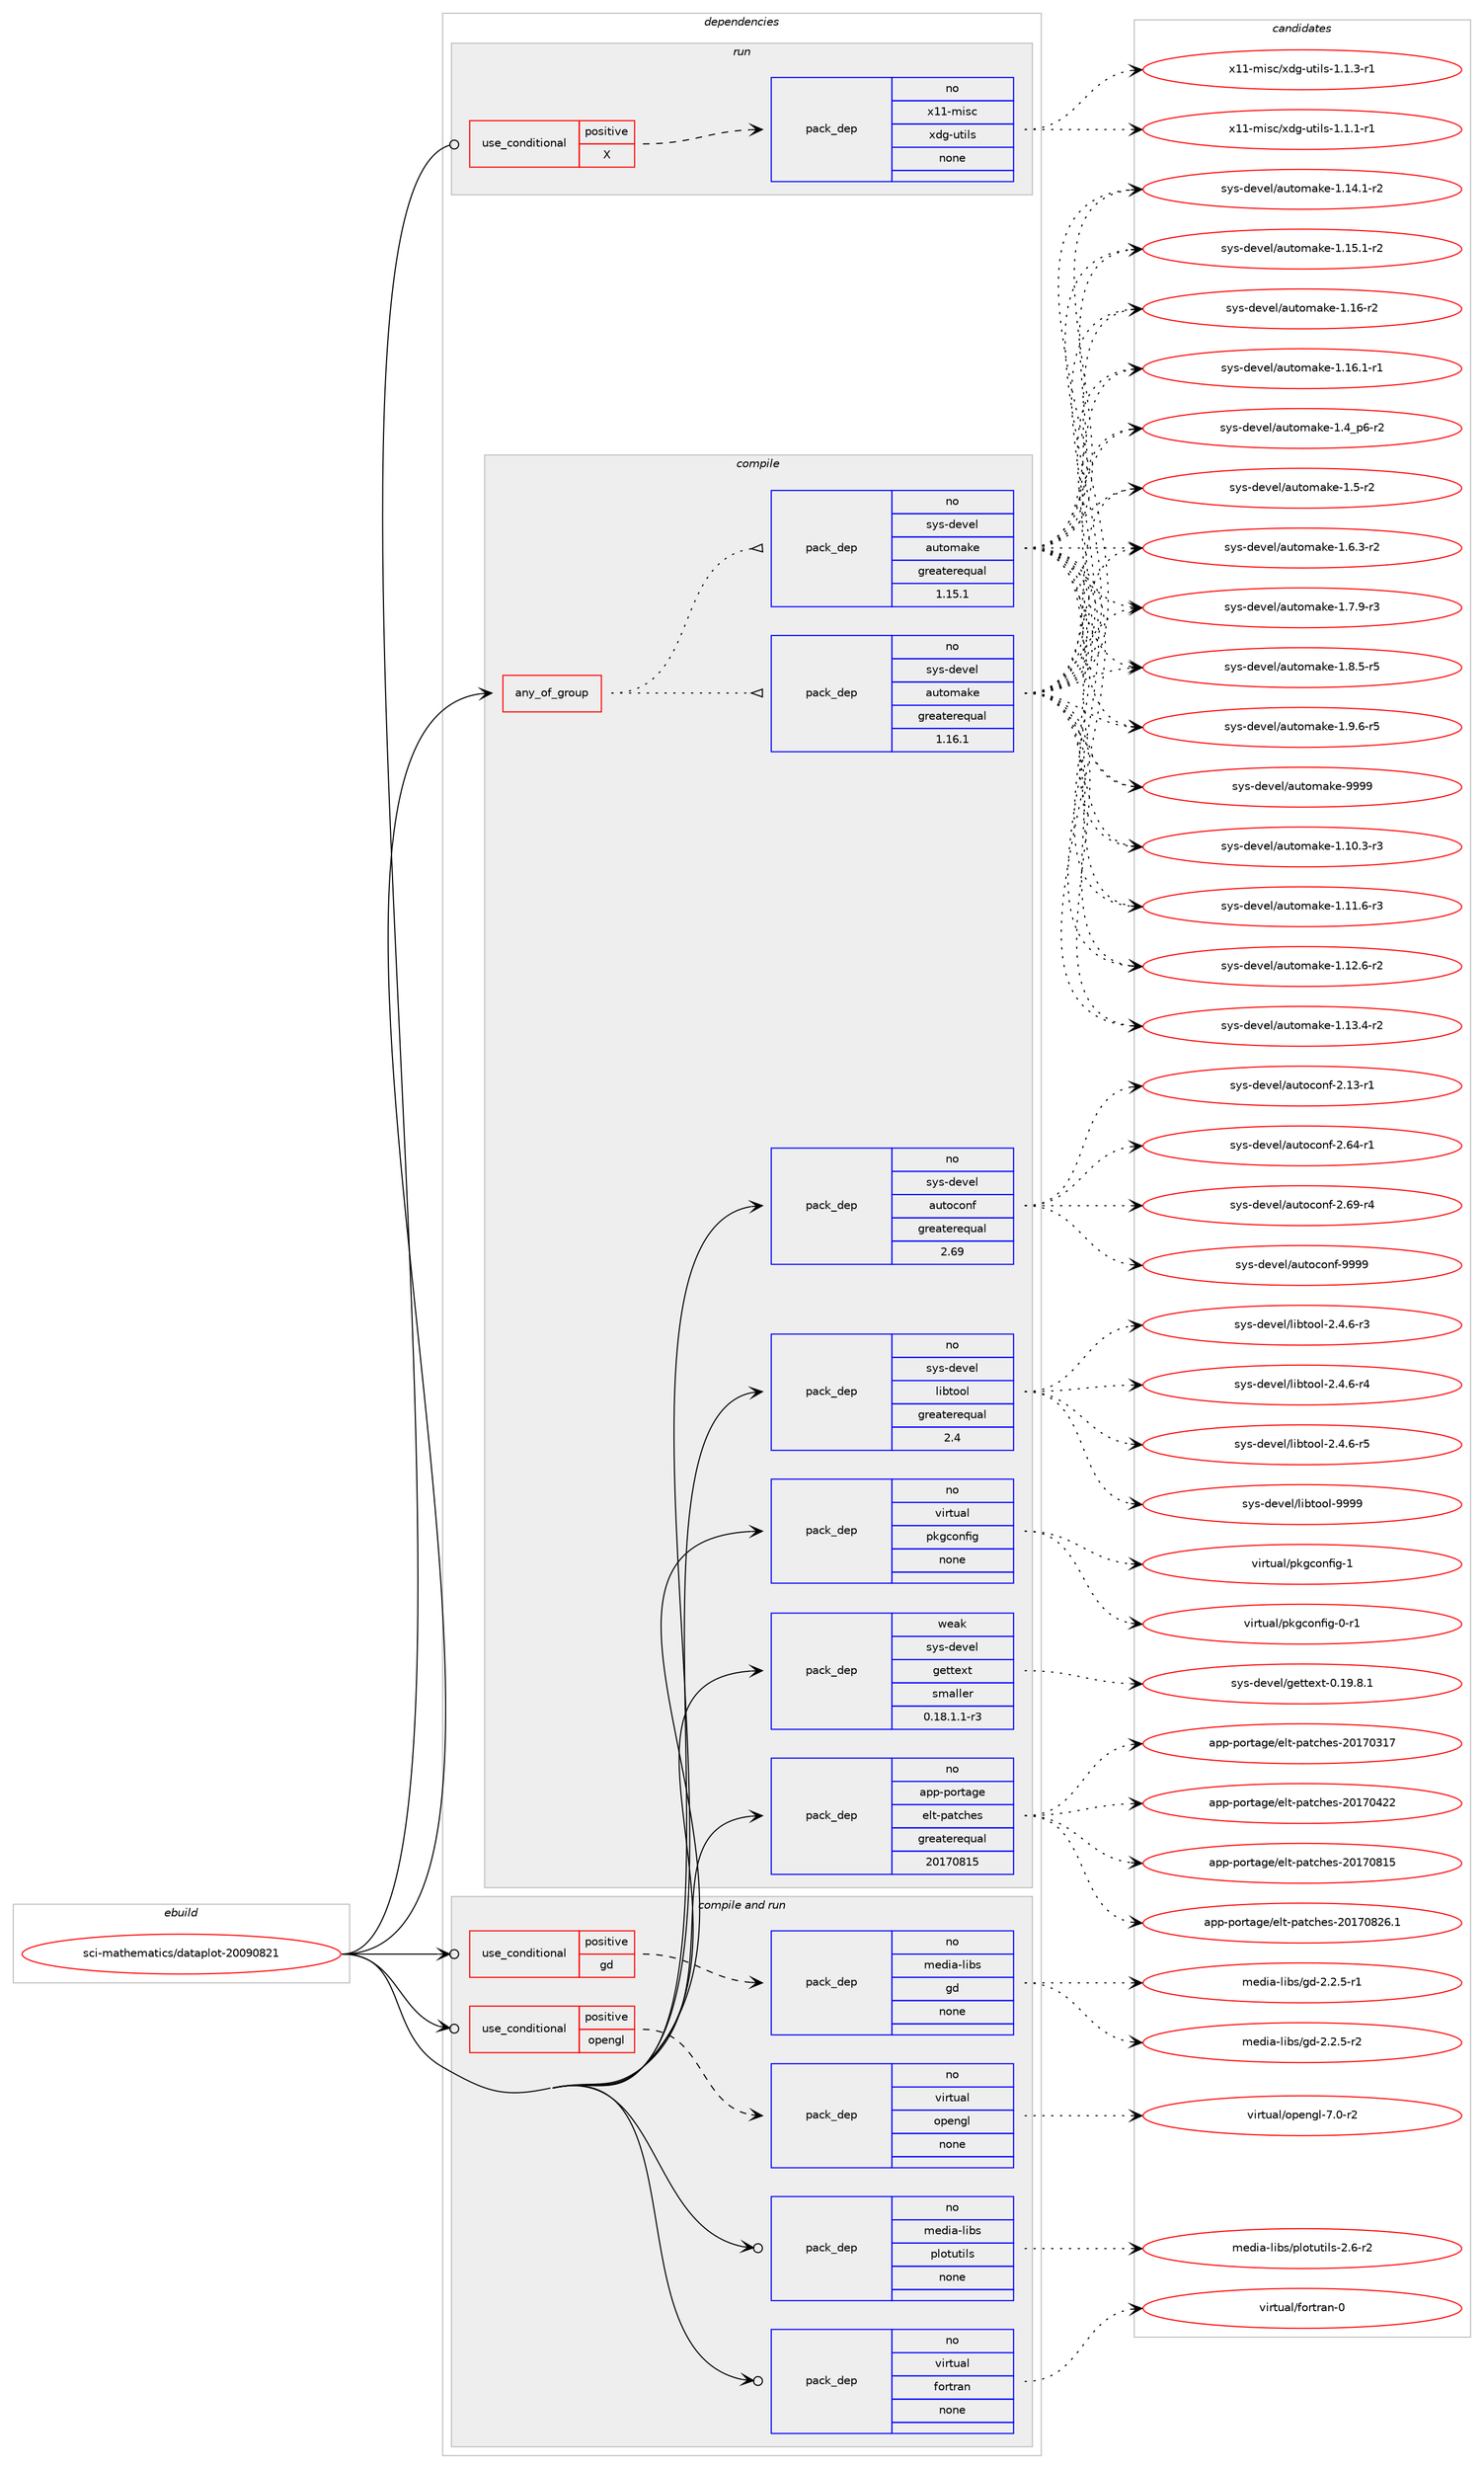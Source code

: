 digraph prolog {

# *************
# Graph options
# *************

newrank=true;
concentrate=true;
compound=true;
graph [rankdir=LR,fontname=Helvetica,fontsize=10,ranksep=1.5];#, ranksep=2.5, nodesep=0.2];
edge  [arrowhead=vee];
node  [fontname=Helvetica,fontsize=10];

# **********
# The ebuild
# **********

subgraph cluster_leftcol {
color=gray;
rank=same;
label=<<i>ebuild</i>>;
id [label="sci-mathematics/dataplot-20090821", color=red, width=4, href="../sci-mathematics/dataplot-20090821.svg"];
}

# ****************
# The dependencies
# ****************

subgraph cluster_midcol {
color=gray;
label=<<i>dependencies</i>>;
subgraph cluster_compile {
fillcolor="#eeeeee";
style=filled;
label=<<i>compile</i>>;
subgraph any26976 {
dependency1697950 [label=<<TABLE BORDER="0" CELLBORDER="1" CELLSPACING="0" CELLPADDING="4"><TR><TD CELLPADDING="10">any_of_group</TD></TR></TABLE>>, shape=none, color=red];subgraph pack1215675 {
dependency1697951 [label=<<TABLE BORDER="0" CELLBORDER="1" CELLSPACING="0" CELLPADDING="4" WIDTH="220"><TR><TD ROWSPAN="6" CELLPADDING="30">pack_dep</TD></TR><TR><TD WIDTH="110">no</TD></TR><TR><TD>sys-devel</TD></TR><TR><TD>automake</TD></TR><TR><TD>greaterequal</TD></TR><TR><TD>1.16.1</TD></TR></TABLE>>, shape=none, color=blue];
}
dependency1697950:e -> dependency1697951:w [weight=20,style="dotted",arrowhead="oinv"];
subgraph pack1215676 {
dependency1697952 [label=<<TABLE BORDER="0" CELLBORDER="1" CELLSPACING="0" CELLPADDING="4" WIDTH="220"><TR><TD ROWSPAN="6" CELLPADDING="30">pack_dep</TD></TR><TR><TD WIDTH="110">no</TD></TR><TR><TD>sys-devel</TD></TR><TR><TD>automake</TD></TR><TR><TD>greaterequal</TD></TR><TR><TD>1.15.1</TD></TR></TABLE>>, shape=none, color=blue];
}
dependency1697950:e -> dependency1697952:w [weight=20,style="dotted",arrowhead="oinv"];
}
id:e -> dependency1697950:w [weight=20,style="solid",arrowhead="vee"];
subgraph pack1215677 {
dependency1697953 [label=<<TABLE BORDER="0" CELLBORDER="1" CELLSPACING="0" CELLPADDING="4" WIDTH="220"><TR><TD ROWSPAN="6" CELLPADDING="30">pack_dep</TD></TR><TR><TD WIDTH="110">no</TD></TR><TR><TD>app-portage</TD></TR><TR><TD>elt-patches</TD></TR><TR><TD>greaterequal</TD></TR><TR><TD>20170815</TD></TR></TABLE>>, shape=none, color=blue];
}
id:e -> dependency1697953:w [weight=20,style="solid",arrowhead="vee"];
subgraph pack1215678 {
dependency1697954 [label=<<TABLE BORDER="0" CELLBORDER="1" CELLSPACING="0" CELLPADDING="4" WIDTH="220"><TR><TD ROWSPAN="6" CELLPADDING="30">pack_dep</TD></TR><TR><TD WIDTH="110">no</TD></TR><TR><TD>sys-devel</TD></TR><TR><TD>autoconf</TD></TR><TR><TD>greaterequal</TD></TR><TR><TD>2.69</TD></TR></TABLE>>, shape=none, color=blue];
}
id:e -> dependency1697954:w [weight=20,style="solid",arrowhead="vee"];
subgraph pack1215679 {
dependency1697955 [label=<<TABLE BORDER="0" CELLBORDER="1" CELLSPACING="0" CELLPADDING="4" WIDTH="220"><TR><TD ROWSPAN="6" CELLPADDING="30">pack_dep</TD></TR><TR><TD WIDTH="110">no</TD></TR><TR><TD>sys-devel</TD></TR><TR><TD>libtool</TD></TR><TR><TD>greaterequal</TD></TR><TR><TD>2.4</TD></TR></TABLE>>, shape=none, color=blue];
}
id:e -> dependency1697955:w [weight=20,style="solid",arrowhead="vee"];
subgraph pack1215680 {
dependency1697956 [label=<<TABLE BORDER="0" CELLBORDER="1" CELLSPACING="0" CELLPADDING="4" WIDTH="220"><TR><TD ROWSPAN="6" CELLPADDING="30">pack_dep</TD></TR><TR><TD WIDTH="110">no</TD></TR><TR><TD>virtual</TD></TR><TR><TD>pkgconfig</TD></TR><TR><TD>none</TD></TR><TR><TD></TD></TR></TABLE>>, shape=none, color=blue];
}
id:e -> dependency1697956:w [weight=20,style="solid",arrowhead="vee"];
subgraph pack1215681 {
dependency1697957 [label=<<TABLE BORDER="0" CELLBORDER="1" CELLSPACING="0" CELLPADDING="4" WIDTH="220"><TR><TD ROWSPAN="6" CELLPADDING="30">pack_dep</TD></TR><TR><TD WIDTH="110">weak</TD></TR><TR><TD>sys-devel</TD></TR><TR><TD>gettext</TD></TR><TR><TD>smaller</TD></TR><TR><TD>0.18.1.1-r3</TD></TR></TABLE>>, shape=none, color=blue];
}
id:e -> dependency1697957:w [weight=20,style="solid",arrowhead="vee"];
}
subgraph cluster_compileandrun {
fillcolor="#eeeeee";
style=filled;
label=<<i>compile and run</i>>;
subgraph cond454447 {
dependency1697958 [label=<<TABLE BORDER="0" CELLBORDER="1" CELLSPACING="0" CELLPADDING="4"><TR><TD ROWSPAN="3" CELLPADDING="10">use_conditional</TD></TR><TR><TD>positive</TD></TR><TR><TD>gd</TD></TR></TABLE>>, shape=none, color=red];
subgraph pack1215682 {
dependency1697959 [label=<<TABLE BORDER="0" CELLBORDER="1" CELLSPACING="0" CELLPADDING="4" WIDTH="220"><TR><TD ROWSPAN="6" CELLPADDING="30">pack_dep</TD></TR><TR><TD WIDTH="110">no</TD></TR><TR><TD>media-libs</TD></TR><TR><TD>gd</TD></TR><TR><TD>none</TD></TR><TR><TD></TD></TR></TABLE>>, shape=none, color=blue];
}
dependency1697958:e -> dependency1697959:w [weight=20,style="dashed",arrowhead="vee"];
}
id:e -> dependency1697958:w [weight=20,style="solid",arrowhead="odotvee"];
subgraph cond454448 {
dependency1697960 [label=<<TABLE BORDER="0" CELLBORDER="1" CELLSPACING="0" CELLPADDING="4"><TR><TD ROWSPAN="3" CELLPADDING="10">use_conditional</TD></TR><TR><TD>positive</TD></TR><TR><TD>opengl</TD></TR></TABLE>>, shape=none, color=red];
subgraph pack1215683 {
dependency1697961 [label=<<TABLE BORDER="0" CELLBORDER="1" CELLSPACING="0" CELLPADDING="4" WIDTH="220"><TR><TD ROWSPAN="6" CELLPADDING="30">pack_dep</TD></TR><TR><TD WIDTH="110">no</TD></TR><TR><TD>virtual</TD></TR><TR><TD>opengl</TD></TR><TR><TD>none</TD></TR><TR><TD></TD></TR></TABLE>>, shape=none, color=blue];
}
dependency1697960:e -> dependency1697961:w [weight=20,style="dashed",arrowhead="vee"];
}
id:e -> dependency1697960:w [weight=20,style="solid",arrowhead="odotvee"];
subgraph pack1215684 {
dependency1697962 [label=<<TABLE BORDER="0" CELLBORDER="1" CELLSPACING="0" CELLPADDING="4" WIDTH="220"><TR><TD ROWSPAN="6" CELLPADDING="30">pack_dep</TD></TR><TR><TD WIDTH="110">no</TD></TR><TR><TD>media-libs</TD></TR><TR><TD>plotutils</TD></TR><TR><TD>none</TD></TR><TR><TD></TD></TR></TABLE>>, shape=none, color=blue];
}
id:e -> dependency1697962:w [weight=20,style="solid",arrowhead="odotvee"];
subgraph pack1215685 {
dependency1697963 [label=<<TABLE BORDER="0" CELLBORDER="1" CELLSPACING="0" CELLPADDING="4" WIDTH="220"><TR><TD ROWSPAN="6" CELLPADDING="30">pack_dep</TD></TR><TR><TD WIDTH="110">no</TD></TR><TR><TD>virtual</TD></TR><TR><TD>fortran</TD></TR><TR><TD>none</TD></TR><TR><TD></TD></TR></TABLE>>, shape=none, color=blue];
}
id:e -> dependency1697963:w [weight=20,style="solid",arrowhead="odotvee"];
}
subgraph cluster_run {
fillcolor="#eeeeee";
style=filled;
label=<<i>run</i>>;
subgraph cond454449 {
dependency1697964 [label=<<TABLE BORDER="0" CELLBORDER="1" CELLSPACING="0" CELLPADDING="4"><TR><TD ROWSPAN="3" CELLPADDING="10">use_conditional</TD></TR><TR><TD>positive</TD></TR><TR><TD>X</TD></TR></TABLE>>, shape=none, color=red];
subgraph pack1215686 {
dependency1697965 [label=<<TABLE BORDER="0" CELLBORDER="1" CELLSPACING="0" CELLPADDING="4" WIDTH="220"><TR><TD ROWSPAN="6" CELLPADDING="30">pack_dep</TD></TR><TR><TD WIDTH="110">no</TD></TR><TR><TD>x11-misc</TD></TR><TR><TD>xdg-utils</TD></TR><TR><TD>none</TD></TR><TR><TD></TD></TR></TABLE>>, shape=none, color=blue];
}
dependency1697964:e -> dependency1697965:w [weight=20,style="dashed",arrowhead="vee"];
}
id:e -> dependency1697964:w [weight=20,style="solid",arrowhead="odot"];
}
}

# **************
# The candidates
# **************

subgraph cluster_choices {
rank=same;
color=gray;
label=<<i>candidates</i>>;

subgraph choice1215675 {
color=black;
nodesep=1;
choice11512111545100101118101108479711711611110997107101454946494846514511451 [label="sys-devel/automake-1.10.3-r3", color=red, width=4,href="../sys-devel/automake-1.10.3-r3.svg"];
choice11512111545100101118101108479711711611110997107101454946494946544511451 [label="sys-devel/automake-1.11.6-r3", color=red, width=4,href="../sys-devel/automake-1.11.6-r3.svg"];
choice11512111545100101118101108479711711611110997107101454946495046544511450 [label="sys-devel/automake-1.12.6-r2", color=red, width=4,href="../sys-devel/automake-1.12.6-r2.svg"];
choice11512111545100101118101108479711711611110997107101454946495146524511450 [label="sys-devel/automake-1.13.4-r2", color=red, width=4,href="../sys-devel/automake-1.13.4-r2.svg"];
choice11512111545100101118101108479711711611110997107101454946495246494511450 [label="sys-devel/automake-1.14.1-r2", color=red, width=4,href="../sys-devel/automake-1.14.1-r2.svg"];
choice11512111545100101118101108479711711611110997107101454946495346494511450 [label="sys-devel/automake-1.15.1-r2", color=red, width=4,href="../sys-devel/automake-1.15.1-r2.svg"];
choice1151211154510010111810110847971171161111099710710145494649544511450 [label="sys-devel/automake-1.16-r2", color=red, width=4,href="../sys-devel/automake-1.16-r2.svg"];
choice11512111545100101118101108479711711611110997107101454946495446494511449 [label="sys-devel/automake-1.16.1-r1", color=red, width=4,href="../sys-devel/automake-1.16.1-r1.svg"];
choice115121115451001011181011084797117116111109971071014549465295112544511450 [label="sys-devel/automake-1.4_p6-r2", color=red, width=4,href="../sys-devel/automake-1.4_p6-r2.svg"];
choice11512111545100101118101108479711711611110997107101454946534511450 [label="sys-devel/automake-1.5-r2", color=red, width=4,href="../sys-devel/automake-1.5-r2.svg"];
choice115121115451001011181011084797117116111109971071014549465446514511450 [label="sys-devel/automake-1.6.3-r2", color=red, width=4,href="../sys-devel/automake-1.6.3-r2.svg"];
choice115121115451001011181011084797117116111109971071014549465546574511451 [label="sys-devel/automake-1.7.9-r3", color=red, width=4,href="../sys-devel/automake-1.7.9-r3.svg"];
choice115121115451001011181011084797117116111109971071014549465646534511453 [label="sys-devel/automake-1.8.5-r5", color=red, width=4,href="../sys-devel/automake-1.8.5-r5.svg"];
choice115121115451001011181011084797117116111109971071014549465746544511453 [label="sys-devel/automake-1.9.6-r5", color=red, width=4,href="../sys-devel/automake-1.9.6-r5.svg"];
choice115121115451001011181011084797117116111109971071014557575757 [label="sys-devel/automake-9999", color=red, width=4,href="../sys-devel/automake-9999.svg"];
dependency1697951:e -> choice11512111545100101118101108479711711611110997107101454946494846514511451:w [style=dotted,weight="100"];
dependency1697951:e -> choice11512111545100101118101108479711711611110997107101454946494946544511451:w [style=dotted,weight="100"];
dependency1697951:e -> choice11512111545100101118101108479711711611110997107101454946495046544511450:w [style=dotted,weight="100"];
dependency1697951:e -> choice11512111545100101118101108479711711611110997107101454946495146524511450:w [style=dotted,weight="100"];
dependency1697951:e -> choice11512111545100101118101108479711711611110997107101454946495246494511450:w [style=dotted,weight="100"];
dependency1697951:e -> choice11512111545100101118101108479711711611110997107101454946495346494511450:w [style=dotted,weight="100"];
dependency1697951:e -> choice1151211154510010111810110847971171161111099710710145494649544511450:w [style=dotted,weight="100"];
dependency1697951:e -> choice11512111545100101118101108479711711611110997107101454946495446494511449:w [style=dotted,weight="100"];
dependency1697951:e -> choice115121115451001011181011084797117116111109971071014549465295112544511450:w [style=dotted,weight="100"];
dependency1697951:e -> choice11512111545100101118101108479711711611110997107101454946534511450:w [style=dotted,weight="100"];
dependency1697951:e -> choice115121115451001011181011084797117116111109971071014549465446514511450:w [style=dotted,weight="100"];
dependency1697951:e -> choice115121115451001011181011084797117116111109971071014549465546574511451:w [style=dotted,weight="100"];
dependency1697951:e -> choice115121115451001011181011084797117116111109971071014549465646534511453:w [style=dotted,weight="100"];
dependency1697951:e -> choice115121115451001011181011084797117116111109971071014549465746544511453:w [style=dotted,weight="100"];
dependency1697951:e -> choice115121115451001011181011084797117116111109971071014557575757:w [style=dotted,weight="100"];
}
subgraph choice1215676 {
color=black;
nodesep=1;
choice11512111545100101118101108479711711611110997107101454946494846514511451 [label="sys-devel/automake-1.10.3-r3", color=red, width=4,href="../sys-devel/automake-1.10.3-r3.svg"];
choice11512111545100101118101108479711711611110997107101454946494946544511451 [label="sys-devel/automake-1.11.6-r3", color=red, width=4,href="../sys-devel/automake-1.11.6-r3.svg"];
choice11512111545100101118101108479711711611110997107101454946495046544511450 [label="sys-devel/automake-1.12.6-r2", color=red, width=4,href="../sys-devel/automake-1.12.6-r2.svg"];
choice11512111545100101118101108479711711611110997107101454946495146524511450 [label="sys-devel/automake-1.13.4-r2", color=red, width=4,href="../sys-devel/automake-1.13.4-r2.svg"];
choice11512111545100101118101108479711711611110997107101454946495246494511450 [label="sys-devel/automake-1.14.1-r2", color=red, width=4,href="../sys-devel/automake-1.14.1-r2.svg"];
choice11512111545100101118101108479711711611110997107101454946495346494511450 [label="sys-devel/automake-1.15.1-r2", color=red, width=4,href="../sys-devel/automake-1.15.1-r2.svg"];
choice1151211154510010111810110847971171161111099710710145494649544511450 [label="sys-devel/automake-1.16-r2", color=red, width=4,href="../sys-devel/automake-1.16-r2.svg"];
choice11512111545100101118101108479711711611110997107101454946495446494511449 [label="sys-devel/automake-1.16.1-r1", color=red, width=4,href="../sys-devel/automake-1.16.1-r1.svg"];
choice115121115451001011181011084797117116111109971071014549465295112544511450 [label="sys-devel/automake-1.4_p6-r2", color=red, width=4,href="../sys-devel/automake-1.4_p6-r2.svg"];
choice11512111545100101118101108479711711611110997107101454946534511450 [label="sys-devel/automake-1.5-r2", color=red, width=4,href="../sys-devel/automake-1.5-r2.svg"];
choice115121115451001011181011084797117116111109971071014549465446514511450 [label="sys-devel/automake-1.6.3-r2", color=red, width=4,href="../sys-devel/automake-1.6.3-r2.svg"];
choice115121115451001011181011084797117116111109971071014549465546574511451 [label="sys-devel/automake-1.7.9-r3", color=red, width=4,href="../sys-devel/automake-1.7.9-r3.svg"];
choice115121115451001011181011084797117116111109971071014549465646534511453 [label="sys-devel/automake-1.8.5-r5", color=red, width=4,href="../sys-devel/automake-1.8.5-r5.svg"];
choice115121115451001011181011084797117116111109971071014549465746544511453 [label="sys-devel/automake-1.9.6-r5", color=red, width=4,href="../sys-devel/automake-1.9.6-r5.svg"];
choice115121115451001011181011084797117116111109971071014557575757 [label="sys-devel/automake-9999", color=red, width=4,href="../sys-devel/automake-9999.svg"];
dependency1697952:e -> choice11512111545100101118101108479711711611110997107101454946494846514511451:w [style=dotted,weight="100"];
dependency1697952:e -> choice11512111545100101118101108479711711611110997107101454946494946544511451:w [style=dotted,weight="100"];
dependency1697952:e -> choice11512111545100101118101108479711711611110997107101454946495046544511450:w [style=dotted,weight="100"];
dependency1697952:e -> choice11512111545100101118101108479711711611110997107101454946495146524511450:w [style=dotted,weight="100"];
dependency1697952:e -> choice11512111545100101118101108479711711611110997107101454946495246494511450:w [style=dotted,weight="100"];
dependency1697952:e -> choice11512111545100101118101108479711711611110997107101454946495346494511450:w [style=dotted,weight="100"];
dependency1697952:e -> choice1151211154510010111810110847971171161111099710710145494649544511450:w [style=dotted,weight="100"];
dependency1697952:e -> choice11512111545100101118101108479711711611110997107101454946495446494511449:w [style=dotted,weight="100"];
dependency1697952:e -> choice115121115451001011181011084797117116111109971071014549465295112544511450:w [style=dotted,weight="100"];
dependency1697952:e -> choice11512111545100101118101108479711711611110997107101454946534511450:w [style=dotted,weight="100"];
dependency1697952:e -> choice115121115451001011181011084797117116111109971071014549465446514511450:w [style=dotted,weight="100"];
dependency1697952:e -> choice115121115451001011181011084797117116111109971071014549465546574511451:w [style=dotted,weight="100"];
dependency1697952:e -> choice115121115451001011181011084797117116111109971071014549465646534511453:w [style=dotted,weight="100"];
dependency1697952:e -> choice115121115451001011181011084797117116111109971071014549465746544511453:w [style=dotted,weight="100"];
dependency1697952:e -> choice115121115451001011181011084797117116111109971071014557575757:w [style=dotted,weight="100"];
}
subgraph choice1215677 {
color=black;
nodesep=1;
choice97112112451121111141169710310147101108116451129711699104101115455048495548514955 [label="app-portage/elt-patches-20170317", color=red, width=4,href="../app-portage/elt-patches-20170317.svg"];
choice97112112451121111141169710310147101108116451129711699104101115455048495548525050 [label="app-portage/elt-patches-20170422", color=red, width=4,href="../app-portage/elt-patches-20170422.svg"];
choice97112112451121111141169710310147101108116451129711699104101115455048495548564953 [label="app-portage/elt-patches-20170815", color=red, width=4,href="../app-portage/elt-patches-20170815.svg"];
choice971121124511211111411697103101471011081164511297116991041011154550484955485650544649 [label="app-portage/elt-patches-20170826.1", color=red, width=4,href="../app-portage/elt-patches-20170826.1.svg"];
dependency1697953:e -> choice97112112451121111141169710310147101108116451129711699104101115455048495548514955:w [style=dotted,weight="100"];
dependency1697953:e -> choice97112112451121111141169710310147101108116451129711699104101115455048495548525050:w [style=dotted,weight="100"];
dependency1697953:e -> choice97112112451121111141169710310147101108116451129711699104101115455048495548564953:w [style=dotted,weight="100"];
dependency1697953:e -> choice971121124511211111411697103101471011081164511297116991041011154550484955485650544649:w [style=dotted,weight="100"];
}
subgraph choice1215678 {
color=black;
nodesep=1;
choice1151211154510010111810110847971171161119911111010245504649514511449 [label="sys-devel/autoconf-2.13-r1", color=red, width=4,href="../sys-devel/autoconf-2.13-r1.svg"];
choice1151211154510010111810110847971171161119911111010245504654524511449 [label="sys-devel/autoconf-2.64-r1", color=red, width=4,href="../sys-devel/autoconf-2.64-r1.svg"];
choice1151211154510010111810110847971171161119911111010245504654574511452 [label="sys-devel/autoconf-2.69-r4", color=red, width=4,href="../sys-devel/autoconf-2.69-r4.svg"];
choice115121115451001011181011084797117116111991111101024557575757 [label="sys-devel/autoconf-9999", color=red, width=4,href="../sys-devel/autoconf-9999.svg"];
dependency1697954:e -> choice1151211154510010111810110847971171161119911111010245504649514511449:w [style=dotted,weight="100"];
dependency1697954:e -> choice1151211154510010111810110847971171161119911111010245504654524511449:w [style=dotted,weight="100"];
dependency1697954:e -> choice1151211154510010111810110847971171161119911111010245504654574511452:w [style=dotted,weight="100"];
dependency1697954:e -> choice115121115451001011181011084797117116111991111101024557575757:w [style=dotted,weight="100"];
}
subgraph choice1215679 {
color=black;
nodesep=1;
choice1151211154510010111810110847108105981161111111084550465246544511451 [label="sys-devel/libtool-2.4.6-r3", color=red, width=4,href="../sys-devel/libtool-2.4.6-r3.svg"];
choice1151211154510010111810110847108105981161111111084550465246544511452 [label="sys-devel/libtool-2.4.6-r4", color=red, width=4,href="../sys-devel/libtool-2.4.6-r4.svg"];
choice1151211154510010111810110847108105981161111111084550465246544511453 [label="sys-devel/libtool-2.4.6-r5", color=red, width=4,href="../sys-devel/libtool-2.4.6-r5.svg"];
choice1151211154510010111810110847108105981161111111084557575757 [label="sys-devel/libtool-9999", color=red, width=4,href="../sys-devel/libtool-9999.svg"];
dependency1697955:e -> choice1151211154510010111810110847108105981161111111084550465246544511451:w [style=dotted,weight="100"];
dependency1697955:e -> choice1151211154510010111810110847108105981161111111084550465246544511452:w [style=dotted,weight="100"];
dependency1697955:e -> choice1151211154510010111810110847108105981161111111084550465246544511453:w [style=dotted,weight="100"];
dependency1697955:e -> choice1151211154510010111810110847108105981161111111084557575757:w [style=dotted,weight="100"];
}
subgraph choice1215680 {
color=black;
nodesep=1;
choice11810511411611797108471121071039911111010210510345484511449 [label="virtual/pkgconfig-0-r1", color=red, width=4,href="../virtual/pkgconfig-0-r1.svg"];
choice1181051141161179710847112107103991111101021051034549 [label="virtual/pkgconfig-1", color=red, width=4,href="../virtual/pkgconfig-1.svg"];
dependency1697956:e -> choice11810511411611797108471121071039911111010210510345484511449:w [style=dotted,weight="100"];
dependency1697956:e -> choice1181051141161179710847112107103991111101021051034549:w [style=dotted,weight="100"];
}
subgraph choice1215681 {
color=black;
nodesep=1;
choice1151211154510010111810110847103101116116101120116454846495746564649 [label="sys-devel/gettext-0.19.8.1", color=red, width=4,href="../sys-devel/gettext-0.19.8.1.svg"];
dependency1697957:e -> choice1151211154510010111810110847103101116116101120116454846495746564649:w [style=dotted,weight="100"];
}
subgraph choice1215682 {
color=black;
nodesep=1;
choice109101100105974510810598115471031004550465046534511449 [label="media-libs/gd-2.2.5-r1", color=red, width=4,href="../media-libs/gd-2.2.5-r1.svg"];
choice109101100105974510810598115471031004550465046534511450 [label="media-libs/gd-2.2.5-r2", color=red, width=4,href="../media-libs/gd-2.2.5-r2.svg"];
dependency1697959:e -> choice109101100105974510810598115471031004550465046534511449:w [style=dotted,weight="100"];
dependency1697959:e -> choice109101100105974510810598115471031004550465046534511450:w [style=dotted,weight="100"];
}
subgraph choice1215683 {
color=black;
nodesep=1;
choice1181051141161179710847111112101110103108455546484511450 [label="virtual/opengl-7.0-r2", color=red, width=4,href="../virtual/opengl-7.0-r2.svg"];
dependency1697961:e -> choice1181051141161179710847111112101110103108455546484511450:w [style=dotted,weight="100"];
}
subgraph choice1215684 {
color=black;
nodesep=1;
choice10910110010597451081059811547112108111116117116105108115455046544511450 [label="media-libs/plotutils-2.6-r2", color=red, width=4,href="../media-libs/plotutils-2.6-r2.svg"];
dependency1697962:e -> choice10910110010597451081059811547112108111116117116105108115455046544511450:w [style=dotted,weight="100"];
}
subgraph choice1215685 {
color=black;
nodesep=1;
choice1181051141161179710847102111114116114971104548 [label="virtual/fortran-0", color=red, width=4,href="../virtual/fortran-0.svg"];
dependency1697963:e -> choice1181051141161179710847102111114116114971104548:w [style=dotted,weight="100"];
}
subgraph choice1215686 {
color=black;
nodesep=1;
choice1204949451091051159947120100103451171161051081154549464946494511449 [label="x11-misc/xdg-utils-1.1.1-r1", color=red, width=4,href="../x11-misc/xdg-utils-1.1.1-r1.svg"];
choice1204949451091051159947120100103451171161051081154549464946514511449 [label="x11-misc/xdg-utils-1.1.3-r1", color=red, width=4,href="../x11-misc/xdg-utils-1.1.3-r1.svg"];
dependency1697965:e -> choice1204949451091051159947120100103451171161051081154549464946494511449:w [style=dotted,weight="100"];
dependency1697965:e -> choice1204949451091051159947120100103451171161051081154549464946514511449:w [style=dotted,weight="100"];
}
}

}
